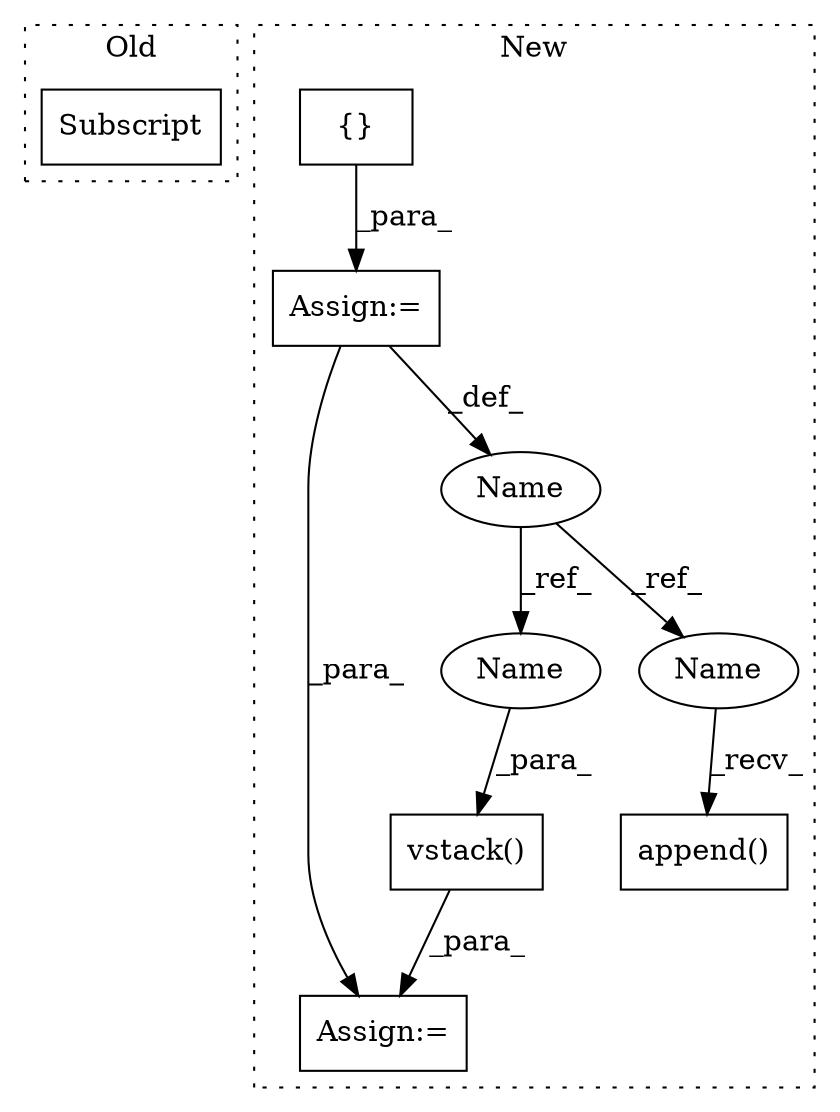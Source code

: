 digraph G {
subgraph cluster0 {
1 [label="Subscript" a="63" s="21345,0" l="12,0" shape="box"];
label = "Old";
style="dotted";
}
subgraph cluster1 {
2 [label="vstack()" a="75" s="21299,21316" l="10,1" shape="box"];
3 [label="Assign:=" a="68" s="21296" l="3" shape="box"];
4 [label="Assign:=" a="68" s="21194" l="3" shape="box"];
5 [label="{}" a="59" s="21197,21197" l="2,1" shape="box"];
6 [label="append()" a="75" s="21242,21279" l="15,1" shape="box"];
7 [label="Name" a="87" s="21187" l="7" shape="ellipse"];
8 [label="Name" a="87" s="21309" l="7" shape="ellipse"];
9 [label="Name" a="87" s="21242" l="7" shape="ellipse"];
label = "New";
style="dotted";
}
2 -> 3 [label="_para_"];
4 -> 7 [label="_def_"];
4 -> 3 [label="_para_"];
5 -> 4 [label="_para_"];
7 -> 9 [label="_ref_"];
7 -> 8 [label="_ref_"];
8 -> 2 [label="_para_"];
9 -> 6 [label="_recv_"];
}